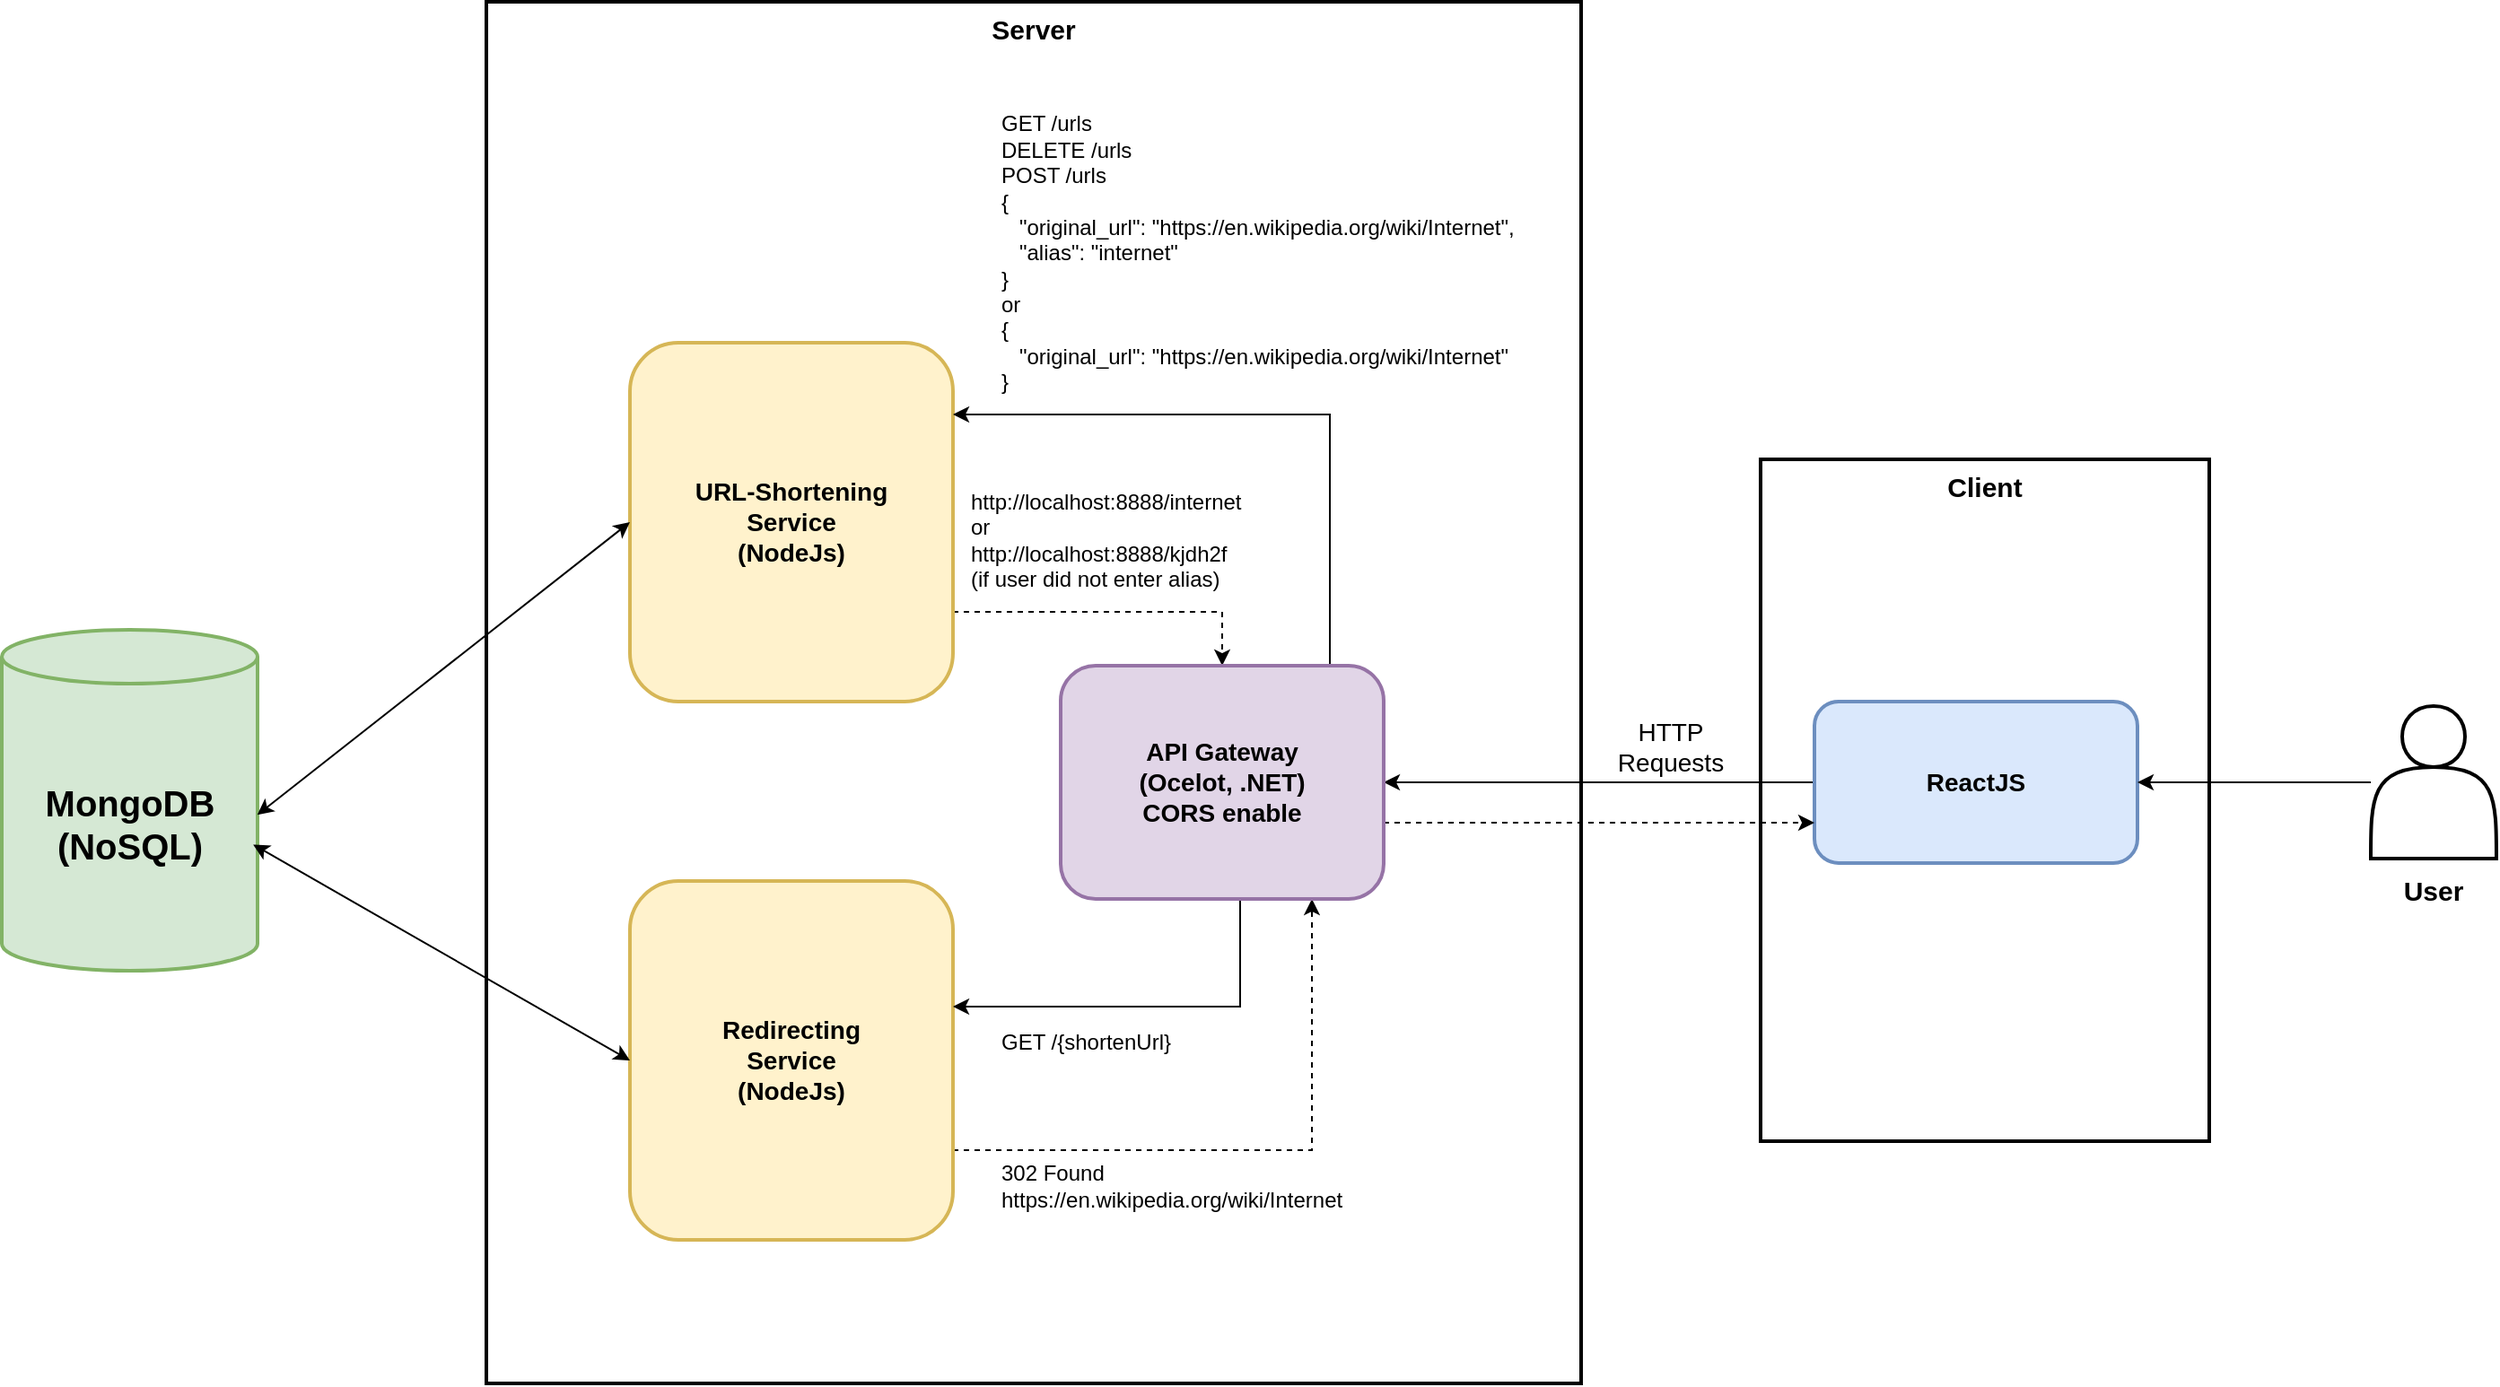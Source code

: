 <mxfile version="24.7.6">
  <diagram name="Page-1" id="74b105a0-9070-1c63-61bc-23e55f88626e">
    <mxGraphModel dx="1509" dy="813" grid="1" gridSize="10" guides="1" tooltips="1" connect="1" arrows="1" fold="1" page="1" pageScale="1.5" pageWidth="1169" pageHeight="826" background="none" math="0" shadow="0">
      <root>
        <mxCell id="0" style=";html=1;" />
        <mxCell id="1" style=";html=1;" parent="0" />
        <mxCell id="XV3cAcyTehocmHuWpAyz-3" value="Client" style="rounded=0;whiteSpace=wrap;html=1;strokeWidth=2;verticalAlign=top;fontSize=15;fontStyle=1;" parent="1" vertex="1">
          <mxGeometry x="1140" y="495" width="250" height="380" as="geometry" />
        </mxCell>
        <mxCell id="XV3cAcyTehocmHuWpAyz-4" value="Server" style="rounded=0;whiteSpace=wrap;html=1;strokeWidth=2;verticalAlign=top;fontSize=15;fontStyle=1;" parent="1" vertex="1">
          <mxGeometry x="430" y="240" width="610" height="770" as="geometry" />
        </mxCell>
        <mxCell id="XV3cAcyTehocmHuWpAyz-5" value="MongoDB&lt;div&gt;(NoSQL)&lt;/div&gt;" style="shape=cylinder3;whiteSpace=wrap;html=1;boundedLbl=1;backgroundOutline=1;size=15;strokeWidth=2;fontStyle=1;fontSize=20;fillColor=#d5e8d4;strokeColor=#82b366;" parent="1" vertex="1">
          <mxGeometry x="160" y="590" width="142.5" height="190" as="geometry" />
        </mxCell>
        <mxCell id="_vTXc65dhoA0AnMTzDq2-9" style="edgeStyle=orthogonalEdgeStyle;rounded=0;orthogonalLoop=1;jettySize=auto;html=1;entryX=1;entryY=0.5;entryDx=0;entryDy=0;fontSize=11;" edge="1" parent="1" source="XV3cAcyTehocmHuWpAyz-6" target="XV3cAcyTehocmHuWpAyz-10">
          <mxGeometry relative="1" as="geometry" />
        </mxCell>
        <mxCell id="XV3cAcyTehocmHuWpAyz-6" value="ReactJS" style="rounded=1;whiteSpace=wrap;html=1;fontSize=14;fontStyle=1;strokeWidth=2;fillColor=#dae8fc;strokeColor=#6c8ebf;" parent="1" vertex="1">
          <mxGeometry x="1170" y="630" width="180" height="90" as="geometry" />
        </mxCell>
        <mxCell id="_vTXc65dhoA0AnMTzDq2-23" style="edgeStyle=orthogonalEdgeStyle;rounded=0;orthogonalLoop=1;jettySize=auto;html=1;entryX=0.5;entryY=0;entryDx=0;entryDy=0;dashed=1;" edge="1" parent="1" source="XV3cAcyTehocmHuWpAyz-8" target="XV3cAcyTehocmHuWpAyz-10">
          <mxGeometry relative="1" as="geometry">
            <Array as="points">
              <mxPoint x="840" y="580" />
            </Array>
          </mxGeometry>
        </mxCell>
        <mxCell id="XV3cAcyTehocmHuWpAyz-8" value="URL-Shortening&lt;div&gt;Service&lt;/div&gt;&lt;div&gt;(NodeJs)&lt;/div&gt;" style="rounded=1;whiteSpace=wrap;html=1;fontSize=14;fontStyle=1;strokeWidth=2;fillColor=#fff2cc;strokeColor=#d6b656;" parent="1" vertex="1">
          <mxGeometry x="510" y="430" width="180" height="200" as="geometry" />
        </mxCell>
        <mxCell id="_vTXc65dhoA0AnMTzDq2-21" style="edgeStyle=orthogonalEdgeStyle;rounded=0;orthogonalLoop=1;jettySize=auto;html=1;dashed=1;" edge="1" parent="1" source="XV3cAcyTehocmHuWpAyz-9" target="XV3cAcyTehocmHuWpAyz-10">
          <mxGeometry relative="1" as="geometry">
            <Array as="points">
              <mxPoint x="890" y="880" />
            </Array>
          </mxGeometry>
        </mxCell>
        <mxCell id="XV3cAcyTehocmHuWpAyz-9" value="Redirecting&lt;div&gt;Service&lt;/div&gt;&lt;div&gt;(NodeJs)&lt;/div&gt;" style="rounded=1;whiteSpace=wrap;html=1;fontSize=14;fontStyle=1;strokeWidth=2;fillColor=#fff2cc;strokeColor=#d6b656;" parent="1" vertex="1">
          <mxGeometry x="510" y="730" width="180" height="200" as="geometry" />
        </mxCell>
        <mxCell id="_vTXc65dhoA0AnMTzDq2-7" style="edgeStyle=orthogonalEdgeStyle;rounded=0;orthogonalLoop=1;jettySize=auto;html=1;" edge="1" parent="1" source="XV3cAcyTehocmHuWpAyz-10" target="XV3cAcyTehocmHuWpAyz-9">
          <mxGeometry relative="1" as="geometry">
            <Array as="points">
              <mxPoint x="850" y="800" />
            </Array>
          </mxGeometry>
        </mxCell>
        <mxCell id="_vTXc65dhoA0AnMTzDq2-8" style="edgeStyle=orthogonalEdgeStyle;rounded=0;orthogonalLoop=1;jettySize=auto;html=1;" edge="1" parent="1" source="XV3cAcyTehocmHuWpAyz-10">
          <mxGeometry relative="1" as="geometry">
            <mxPoint x="690" y="470" as="targetPoint" />
            <Array as="points">
              <mxPoint x="900" y="470" />
              <mxPoint x="690" y="470" />
            </Array>
          </mxGeometry>
        </mxCell>
        <mxCell id="_vTXc65dhoA0AnMTzDq2-26" style="edgeStyle=orthogonalEdgeStyle;rounded=0;orthogonalLoop=1;jettySize=auto;html=1;entryX=0;entryY=0.75;entryDx=0;entryDy=0;dashed=1;" edge="1" parent="1" source="XV3cAcyTehocmHuWpAyz-10" target="XV3cAcyTehocmHuWpAyz-6">
          <mxGeometry relative="1" as="geometry">
            <Array as="points">
              <mxPoint x="1050" y="698" />
            </Array>
          </mxGeometry>
        </mxCell>
        <mxCell id="XV3cAcyTehocmHuWpAyz-10" value="&lt;div&gt;API Gateway&lt;/div&gt;&lt;div&gt;(Ocelot, .NET)&lt;/div&gt;&lt;div&gt;CORS enable&lt;/div&gt;" style="rounded=1;whiteSpace=wrap;html=1;fontSize=14;fontStyle=1;strokeWidth=2;fillColor=#e1d5e7;strokeColor=#9673a6;" parent="1" vertex="1">
          <mxGeometry x="750" y="610" width="180" height="130" as="geometry" />
        </mxCell>
        <mxCell id="XV3cAcyTehocmHuWpAyz-17" value="" style="endArrow=classic;startArrow=classic;html=1;rounded=0;entryX=0;entryY=0.5;entryDx=0;entryDy=0;exitX=0.999;exitY=0.543;exitDx=0;exitDy=0;exitPerimeter=0;" parent="1" source="XV3cAcyTehocmHuWpAyz-5" target="XV3cAcyTehocmHuWpAyz-8" edge="1">
          <mxGeometry width="50" height="50" relative="1" as="geometry">
            <mxPoint x="360" y="640" as="sourcePoint" />
            <mxPoint x="410" y="590" as="targetPoint" />
          </mxGeometry>
        </mxCell>
        <mxCell id="XV3cAcyTehocmHuWpAyz-18" value="" style="endArrow=classic;startArrow=classic;html=1;rounded=0;entryX=0;entryY=0.5;entryDx=0;entryDy=0;exitX=0.983;exitY=0.63;exitDx=0;exitDy=0;exitPerimeter=0;" parent="1" source="XV3cAcyTehocmHuWpAyz-5" target="XV3cAcyTehocmHuWpAyz-9" edge="1">
          <mxGeometry width="50" height="50" relative="1" as="geometry">
            <mxPoint x="340" y="850" as="sourcePoint" />
            <mxPoint x="390" y="800" as="targetPoint" />
          </mxGeometry>
        </mxCell>
        <mxCell id="_vTXc65dhoA0AnMTzDq2-1" value="HTTP Requests" style="text;html=1;align=center;verticalAlign=middle;whiteSpace=wrap;rounded=0;fontSize=14;" vertex="1" parent="1">
          <mxGeometry x="1060" y="640" width="60" height="30" as="geometry" />
        </mxCell>
        <mxCell id="_vTXc65dhoA0AnMTzDq2-13" style="edgeStyle=orthogonalEdgeStyle;rounded=0;orthogonalLoop=1;jettySize=auto;html=1;" edge="1" parent="1" source="_vTXc65dhoA0AnMTzDq2-11" target="XV3cAcyTehocmHuWpAyz-6">
          <mxGeometry relative="1" as="geometry" />
        </mxCell>
        <mxCell id="_vTXc65dhoA0AnMTzDq2-11" value="" style="shape=actor;whiteSpace=wrap;html=1;strokeWidth=2;" vertex="1" parent="1">
          <mxGeometry x="1480" y="632.5" width="70" height="85" as="geometry" />
        </mxCell>
        <mxCell id="_vTXc65dhoA0AnMTzDq2-12" value="User" style="text;html=1;align=center;verticalAlign=middle;whiteSpace=wrap;rounded=0;fontSize=15;fontStyle=1" vertex="1" parent="1">
          <mxGeometry x="1485" y="720" width="60" height="30" as="geometry" />
        </mxCell>
        <mxCell id="_vTXc65dhoA0AnMTzDq2-14" value="&lt;div style=&quot;font-size: 12px;&quot;&gt;&lt;div style=&quot;font-size: 12px;&quot;&gt;GET /urls&lt;/div&gt;&lt;div style=&quot;font-size: 12px;&quot;&gt;DELETE /urls&lt;/div&gt;&lt;/div&gt;&lt;span style=&quot;font-size: 12px;&quot;&gt;POST /urls&lt;/span&gt;&lt;div style=&quot;font-size: 12px;&quot;&gt;&lt;div style=&quot;font-size: 12px;&quot;&gt;{&lt;div style=&quot;font-size: 12px;&quot;&gt;&amp;nbsp; &amp;nbsp;&quot;original_url&quot;: &quot;https://en.wikipedia.org/wiki/Internet&quot;,&lt;/div&gt;&lt;div style=&quot;font-size: 12px;&quot;&gt;&amp;nbsp; &amp;nbsp;&quot;alias&quot;: &quot;internet&quot;&lt;/div&gt;&lt;div style=&quot;font-size: 12px;&quot;&gt;}&lt;/div&gt;&lt;div style=&quot;font-size: 12px;&quot;&gt;or&lt;/div&gt;&lt;div style=&quot;font-size: 12px;&quot;&gt;{&lt;div&gt;&amp;nbsp; &amp;nbsp;&quot;original_url&quot;: &quot;https://en.wikipedia.org/wiki/Internet&quot;&lt;/div&gt;&lt;div&gt;}&lt;/div&gt;&lt;/div&gt;&lt;/div&gt;&lt;/div&gt;" style="text;html=1;align=left;verticalAlign=middle;whiteSpace=wrap;rounded=0;fontSize=12;" vertex="1" parent="1">
          <mxGeometry x="715" y="320" width="290" height="120" as="geometry" />
        </mxCell>
        <mxCell id="_vTXc65dhoA0AnMTzDq2-17" value="&lt;div style=&quot;font-size: 12px;&quot;&gt;&lt;div style=&quot;font-size: 12px;&quot;&gt;GET /{shortenUrl}&lt;/div&gt;&lt;/div&gt;" style="text;html=1;align=left;verticalAlign=middle;whiteSpace=wrap;rounded=0;fontSize=12;" vertex="1" parent="1">
          <mxGeometry x="715" y="810" width="125" height="20" as="geometry" />
        </mxCell>
        <mxCell id="_vTXc65dhoA0AnMTzDq2-22" value="&lt;div style=&quot;font-size: 12px;&quot;&gt;&lt;div style=&quot;font-size: 12px;&quot;&gt;302 Found&lt;/div&gt;&lt;div style=&quot;font-size: 12px;&quot;&gt;https://en.wikipedia.org/wiki/Internet&lt;br&gt;&lt;/div&gt;&lt;/div&gt;" style="text;html=1;align=left;verticalAlign=middle;whiteSpace=wrap;rounded=0;fontSize=12;" vertex="1" parent="1">
          <mxGeometry x="715" y="890" width="125" height="20" as="geometry" />
        </mxCell>
        <mxCell id="_vTXc65dhoA0AnMTzDq2-24" value="&lt;div style=&quot;font-size: 12px;&quot;&gt;&lt;div style=&quot;font-size: 12px;&quot;&gt;http://localhost:8888/internet&lt;/div&gt;&lt;div style=&quot;font-size: 12px;&quot;&gt;or&lt;/div&gt;&lt;div style=&quot;font-size: 12px;&quot;&gt;http://localhost:8888/kjdh2f&amp;nbsp;&lt;/div&gt;&lt;div style=&quot;font-size: 12px;&quot;&gt;(if user did not enter alias)&lt;br&gt;&lt;/div&gt;&lt;/div&gt;" style="text;html=1;align=left;verticalAlign=middle;whiteSpace=wrap;rounded=0;fontSize=12;" vertex="1" parent="1">
          <mxGeometry x="697.5" y="530" width="160" height="20" as="geometry" />
        </mxCell>
      </root>
    </mxGraphModel>
  </diagram>
</mxfile>
